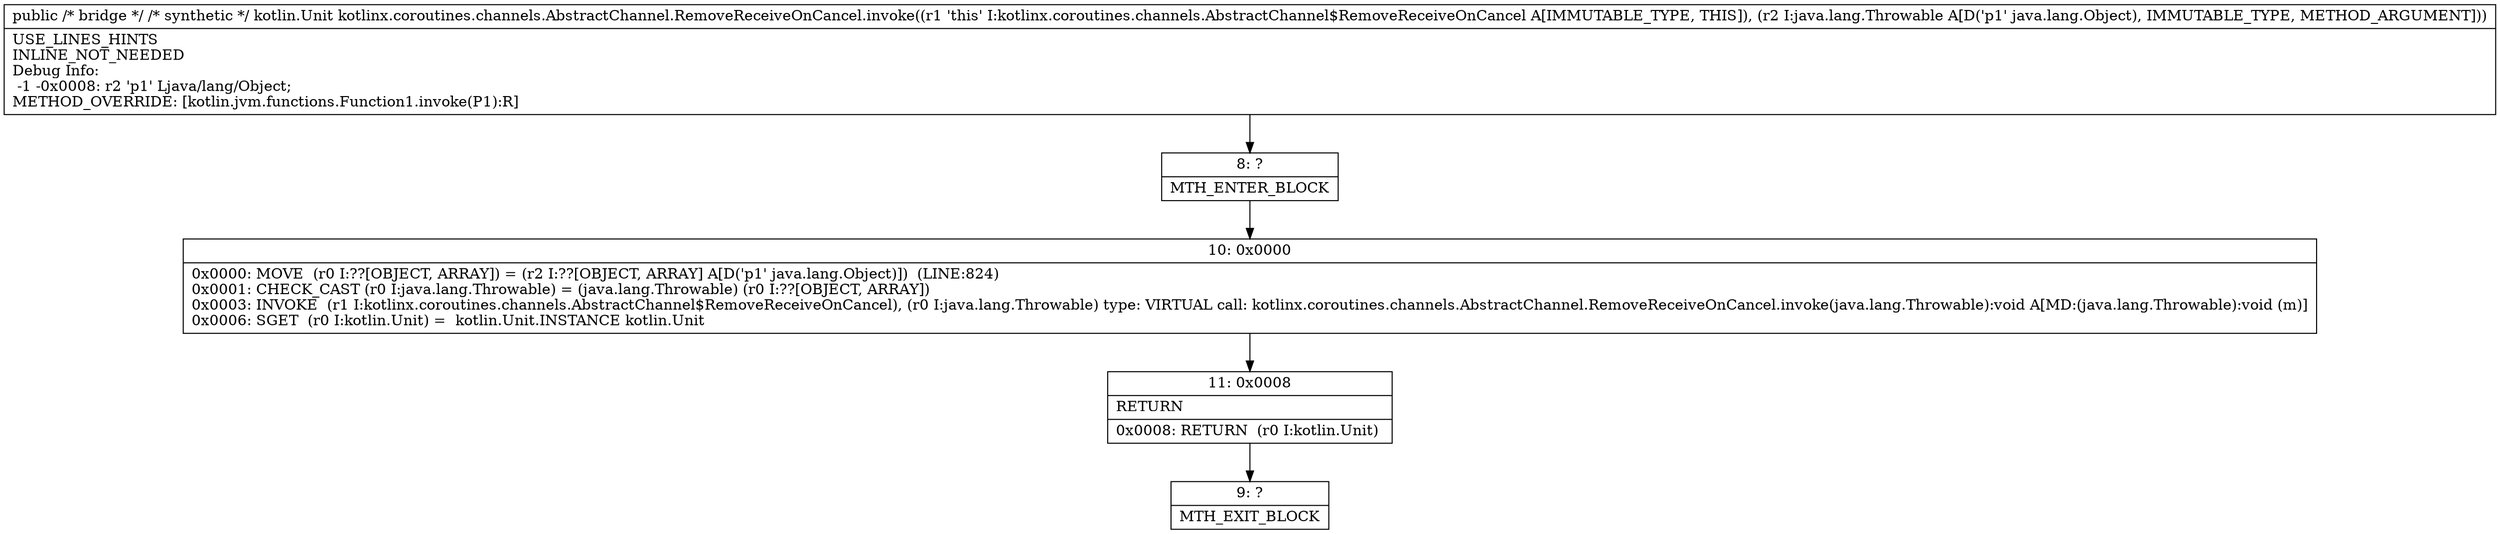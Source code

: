 digraph "CFG forkotlinx.coroutines.channels.AbstractChannel.RemoveReceiveOnCancel.invoke(Ljava\/lang\/Object;)Ljava\/lang\/Object;" {
Node_8 [shape=record,label="{8\:\ ?|MTH_ENTER_BLOCK\l}"];
Node_10 [shape=record,label="{10\:\ 0x0000|0x0000: MOVE  (r0 I:??[OBJECT, ARRAY]) = (r2 I:??[OBJECT, ARRAY] A[D('p1' java.lang.Object)])  (LINE:824)\l0x0001: CHECK_CAST (r0 I:java.lang.Throwable) = (java.lang.Throwable) (r0 I:??[OBJECT, ARRAY]) \l0x0003: INVOKE  (r1 I:kotlinx.coroutines.channels.AbstractChannel$RemoveReceiveOnCancel), (r0 I:java.lang.Throwable) type: VIRTUAL call: kotlinx.coroutines.channels.AbstractChannel.RemoveReceiveOnCancel.invoke(java.lang.Throwable):void A[MD:(java.lang.Throwable):void (m)]\l0x0006: SGET  (r0 I:kotlin.Unit) =  kotlin.Unit.INSTANCE kotlin.Unit \l}"];
Node_11 [shape=record,label="{11\:\ 0x0008|RETURN\l|0x0008: RETURN  (r0 I:kotlin.Unit) \l}"];
Node_9 [shape=record,label="{9\:\ ?|MTH_EXIT_BLOCK\l}"];
MethodNode[shape=record,label="{public \/* bridge *\/ \/* synthetic *\/ kotlin.Unit kotlinx.coroutines.channels.AbstractChannel.RemoveReceiveOnCancel.invoke((r1 'this' I:kotlinx.coroutines.channels.AbstractChannel$RemoveReceiveOnCancel A[IMMUTABLE_TYPE, THIS]), (r2 I:java.lang.Throwable A[D('p1' java.lang.Object), IMMUTABLE_TYPE, METHOD_ARGUMENT]))  | USE_LINES_HINTS\lINLINE_NOT_NEEDED\lDebug Info:\l  \-1 \-0x0008: r2 'p1' Ljava\/lang\/Object;\lMETHOD_OVERRIDE: [kotlin.jvm.functions.Function1.invoke(P1):R]\l}"];
MethodNode -> Node_8;Node_8 -> Node_10;
Node_10 -> Node_11;
Node_11 -> Node_9;
}

